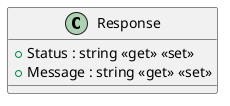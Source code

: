 @startuml
class Response {
    + Status : string <<get>> <<set>>
    + Message : string <<get>> <<set>>
}
@enduml
